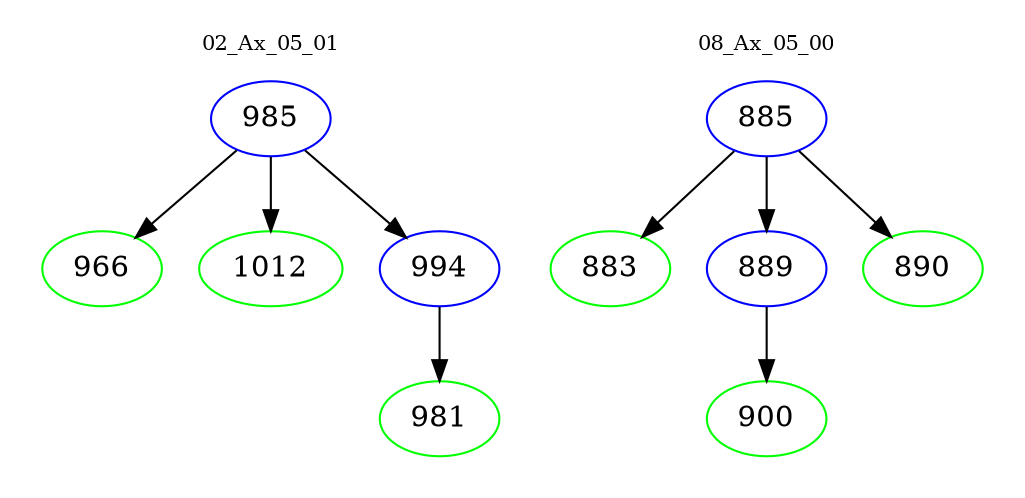 digraph{
subgraph cluster_0 {
color = white
label = "02_Ax_05_01";
fontsize=10;
T0_985 [label="985", color="blue"]
T0_985 -> T0_966 [color="black"]
T0_966 [label="966", color="green"]
T0_985 -> T0_1012 [color="black"]
T0_1012 [label="1012", color="green"]
T0_985 -> T0_994 [color="black"]
T0_994 [label="994", color="blue"]
T0_994 -> T0_981 [color="black"]
T0_981 [label="981", color="green"]
}
subgraph cluster_1 {
color = white
label = "08_Ax_05_00";
fontsize=10;
T1_885 [label="885", color="blue"]
T1_885 -> T1_883 [color="black"]
T1_883 [label="883", color="green"]
T1_885 -> T1_889 [color="black"]
T1_889 [label="889", color="blue"]
T1_889 -> T1_900 [color="black"]
T1_900 [label="900", color="green"]
T1_885 -> T1_890 [color="black"]
T1_890 [label="890", color="green"]
}
}
